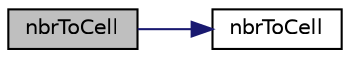 digraph "nbrToCell"
{
  bgcolor="transparent";
  edge [fontname="Helvetica",fontsize="10",labelfontname="Helvetica",labelfontsize="10"];
  node [fontname="Helvetica",fontsize="10",shape=record];
  rankdir="LR";
  Node1 [label="nbrToCell",height=0.2,width=0.4,color="black", fillcolor="grey75", style="filled", fontcolor="black"];
  Node1 -> Node2 [color="midnightblue",fontsize="10",style="solid",fontname="Helvetica"];
  Node2 [label="nbrToCell",height=0.2,width=0.4,color="black",URL="$a01611.html#a4b558a313b9151f23d00eb0d3e7e22a2",tooltip="Construct from components. "];
}
